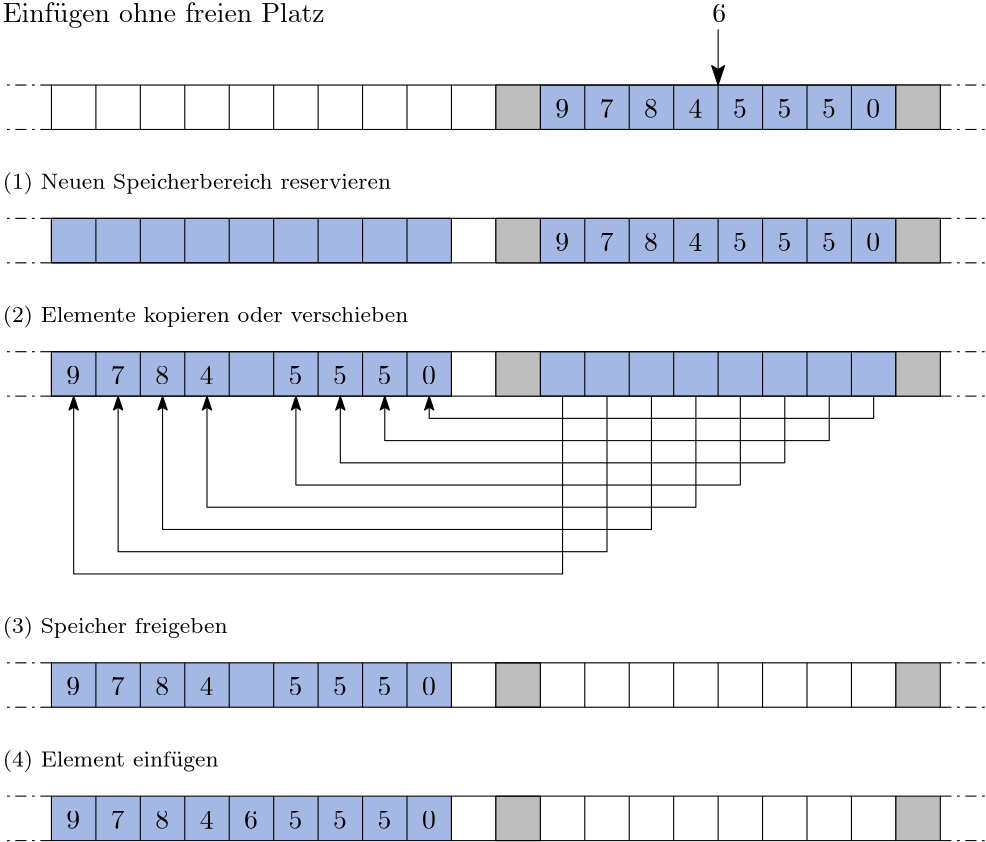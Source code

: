 <?xml version="1.0"?>
<!DOCTYPE ipe SYSTEM "ipe.dtd">
<ipe version="70218" creator="Ipe 7.2.24">
<info created="D:20220705165209" modified="D:20220705171643"/>
<ipestyle name="basic">
<symbol name="arrow/arc(spx)">
<path stroke="sym-stroke" fill="sym-stroke" pen="sym-pen">
0 0 m
-1 0.333 l
-1 -0.333 l
h
</path>
</symbol>
<symbol name="arrow/farc(spx)">
<path stroke="sym-stroke" fill="white" pen="sym-pen">
0 0 m
-1 0.333 l
-1 -0.333 l
h
</path>
</symbol>
<symbol name="arrow/ptarc(spx)">
<path stroke="sym-stroke" fill="sym-stroke" pen="sym-pen">
0 0 m
-1 0.333 l
-0.8 0 l
-1 -0.333 l
h
</path>
</symbol>
<symbol name="arrow/fptarc(spx)">
<path stroke="sym-stroke" fill="white" pen="sym-pen">
0 0 m
-1 0.333 l
-0.8 0 l
-1 -0.333 l
h
</path>
</symbol>
<symbol name="mark/circle(sx)" transformations="translations">
<path fill="sym-stroke">
0.6 0 0 0.6 0 0 e
0.4 0 0 0.4 0 0 e
</path>
</symbol>
<symbol name="mark/disk(sx)" transformations="translations">
<path fill="sym-stroke">
0.6 0 0 0.6 0 0 e
</path>
</symbol>
<symbol name="mark/fdisk(sfx)" transformations="translations">
<group>
<path fill="sym-fill">
0.5 0 0 0.5 0 0 e
</path>
<path fill="sym-stroke" fillrule="eofill">
0.6 0 0 0.6 0 0 e
0.4 0 0 0.4 0 0 e
</path>
</group>
</symbol>
<symbol name="mark/box(sx)" transformations="translations">
<path fill="sym-stroke" fillrule="eofill">
-0.6 -0.6 m
0.6 -0.6 l
0.6 0.6 l
-0.6 0.6 l
h
-0.4 -0.4 m
0.4 -0.4 l
0.4 0.4 l
-0.4 0.4 l
h
</path>
</symbol>
<symbol name="mark/square(sx)" transformations="translations">
<path fill="sym-stroke">
-0.6 -0.6 m
0.6 -0.6 l
0.6 0.6 l
-0.6 0.6 l
h
</path>
</symbol>
<symbol name="mark/fsquare(sfx)" transformations="translations">
<group>
<path fill="sym-fill">
-0.5 -0.5 m
0.5 -0.5 l
0.5 0.5 l
-0.5 0.5 l
h
</path>
<path fill="sym-stroke" fillrule="eofill">
-0.6 -0.6 m
0.6 -0.6 l
0.6 0.6 l
-0.6 0.6 l
h
-0.4 -0.4 m
0.4 -0.4 l
0.4 0.4 l
-0.4 0.4 l
h
</path>
</group>
</symbol>
<symbol name="mark/cross(sx)" transformations="translations">
<group>
<path fill="sym-stroke">
-0.43 -0.57 m
0.57 0.43 l
0.43 0.57 l
-0.57 -0.43 l
h
</path>
<path fill="sym-stroke">
-0.43 0.57 m
0.57 -0.43 l
0.43 -0.57 l
-0.57 0.43 l
h
</path>
</group>
</symbol>
<symbol name="arrow/fnormal(spx)">
<path stroke="sym-stroke" fill="white" pen="sym-pen">
0 0 m
-1 0.333 l
-1 -0.333 l
h
</path>
</symbol>
<symbol name="arrow/pointed(spx)">
<path stroke="sym-stroke" fill="sym-stroke" pen="sym-pen">
0 0 m
-1 0.333 l
-0.8 0 l
-1 -0.333 l
h
</path>
</symbol>
<symbol name="arrow/fpointed(spx)">
<path stroke="sym-stroke" fill="white" pen="sym-pen">
0 0 m
-1 0.333 l
-0.8 0 l
-1 -0.333 l
h
</path>
</symbol>
<symbol name="arrow/linear(spx)">
<path stroke="sym-stroke" pen="sym-pen">
-1 0.333 m
0 0 l
-1 -0.333 l
</path>
</symbol>
<symbol name="arrow/fdouble(spx)">
<path stroke="sym-stroke" fill="white" pen="sym-pen">
0 0 m
-1 0.333 l
-1 -0.333 l
h
-1 0 m
-2 0.333 l
-2 -0.333 l
h
</path>
</symbol>
<symbol name="arrow/double(spx)">
<path stroke="sym-stroke" fill="sym-stroke" pen="sym-pen">
0 0 m
-1 0.333 l
-1 -0.333 l
h
-1 0 m
-2 0.333 l
-2 -0.333 l
h
</path>
</symbol>
<anglesize name="22.5 deg" value="22.5"/>
<anglesize name="30 deg" value="30"/>
<anglesize name="45 deg" value="45"/>
<anglesize name="60 deg" value="60"/>
<anglesize name="90 deg" value="90"/>
<arrowsize name="large" value="10"/>
<arrowsize name="small" value="5"/>
<arrowsize name="tiny" value="3"/>
<color name="blue" value="0 0 1"/>
<color name="brown" value="0.647 0.165 0.165"/>
<color name="darkblue" value="0 0 0.545"/>
<color name="darkcyan" value="0 0.545 0.545"/>
<color name="darkgray" value="0.663"/>
<color name="darkgreen" value="0 0.392 0"/>
<color name="darkmagenta" value="0.545 0 0.545"/>
<color name="darkorange" value="1 0.549 0"/>
<color name="darkred" value="0.545 0 0"/>
<color name="gold" value="1 0.843 0"/>
<color name="gray" value="0.745"/>
<color name="green" value="0 1 0"/>
<color name="lightblue" value="0.678 0.847 0.902"/>
<color name="lightcyan" value="0.878 1 1"/>
<color name="lightgray" value="0.827"/>
<color name="lightgreen" value="0.565 0.933 0.565"/>
<color name="lightyellow" value="1 1 0.878"/>
<color name="navy" value="0 0 0.502"/>
<color name="orange" value="1 0.647 0"/>
<color name="pink" value="1 0.753 0.796"/>
<color name="purple" value="0.627 0.125 0.941"/>
<color name="red" value="1 0 0"/>
<color name="sbblue" value="0.298 0.447 0.79"/>
<color name="sbgreen" value="0.333 0.658 0.407"/>
<color name="sborange" value="0.866 0.517 0.321"/>
<color name="sbpurple" value="0.505 0.447 0.698"/>
<color name="sbred" value="0.768 0.305 0.321"/>
<color name="seagreen" value="0.18 0.545 0.341"/>
<color name="turquoise" value="0.251 0.878 0.816"/>
<color name="verydarkgray" value="0.4"/>
<color name="violet" value="0.933 0.51 0.933"/>
<color name="yellow" value="1 1 0"/>
<dashstyle name="dash dot dotted" value="[4 2 1 2 1 2] 0"/>
<dashstyle name="dash dotted" value="[4 2 1 2] 0"/>
<dashstyle name="dashed" value="[4] 0"/>
<dashstyle name="dotted" value="[1 3] 0"/>
<gridsize name="10 pts (~3.5 mm)" value="10"/>
<gridsize name="14 pts (~5 mm)" value="14"/>
<gridsize name="16 pts (~6 mm)" value="16"/>
<gridsize name="20 pts (~7 mm)" value="20"/>
<gridsize name="28 pts (~10 mm)" value="28"/>
<gridsize name="32 pts (~12 mm)" value="32"/>
<gridsize name="4 pts" value="4"/>
<gridsize name="56 pts (~20 mm)" value="56"/>
<gridsize name="8 pts (~3 mm)" value="8"/>
<opacity name="10%" value="0.1"/>
<opacity name="30%" value="0.3"/>
<opacity name="50%" value="0.5"/>
<opacity name="75%" value="0.75"/>
<pen name="fat" value="1.2"/>
<pen name="heavier" value="0.8"/>
<pen name="ultrafat" value="2"/>
<symbolsize name="large" value="5"/>
<symbolsize name="small" value="2"/>
<symbolsize name="tiny" value="1.1"/>
<textsize name="Huge" value="\Huge"/>
<textsize name="LARGE" value="\LARGE"/>
<textsize name="Large" value="\Large"/>
<textsize name="footnote" value="\footnotesize"/>
<textsize name="huge" value="\huge"/>
<textsize name="large" value="\large"/>
<textsize name="small" value="\small"/>
<textsize name="tiny" value="\tiny"/>
<textstyle name="center" begin="\begin{center}" end="\end{center}"/>
<textstyle name="item" begin="\begin{itemize}\item{}" end="\end{itemize}"/>
<textstyle name="itemize" begin="\begin{itemize}" end="\end{itemize}"/>
<tiling name="falling" angle="-60" step="4" width="1"/>
<tiling name="rising" angle="30" step="4" width="1"/>
</ipestyle>
<page>
<layer name="alpha"/>
<view layers="alpha" active="alpha"/>
<path layer="alpha" stroke="black" fill="sbblue" opacity="50%" stroke-opacity="opaque">
96 688 m
96 672 l
240 672 l
240 688 l
h
</path>
<path stroke="black" fill="sbblue" opacity="50%" stroke-opacity="opaque">
272 688 m
272 672 l
400 672 l
400 688 l
h
</path>
<path stroke="black" fill="sbblue" opacity="50%" stroke-opacity="opaque">
272 736 m
272 720 l
400 720 l
400 736 l
h
</path>
<path stroke="black" fill="sbblue" opacity="50%" stroke-opacity="opaque">
272 784 m
272 768 l
400 768 l
400 784 l
h
</path>
<path stroke="black" fill="sbblue" opacity="50%" stroke-opacity="opaque">
96 736 m
96 720 l
240 720 l
240 736 l
h
</path>
<path stroke="black">
96 784 m
96 768 l
416 768 l
416 784 l
h
</path>
<path stroke="black">
112 784 m
112 768 l
</path>
<path stroke="black">
128 784 m
128 768 l
</path>
<path matrix="1 0 0 1 32 0" stroke="black">
144 784 m
144 768 l
</path>
<path matrix="1 0 0 1 48 0" stroke="black">
144 784 m
144 768 l
</path>
<path matrix="1 0 0 1 64 0" stroke="black">
144 784 m
144 768 l
</path>
<path matrix="1 0 0 1 80 0" stroke="black">
144 784 m
144 768 l
</path>
<path matrix="1 0 0 1 96 0" stroke="black">
144 784 m
144 768 l
</path>
<path matrix="1 0 0 1 112 0" stroke="black">
144 784 m
144 768 l
</path>
<path matrix="1 0 0 1 128 0" stroke="black">
144 784 m
144 768 l
</path>
<path matrix="1 0 0 1 144 0" stroke="black">
144 784 m
144 768 l
</path>
<path matrix="1 0 0 1 192 0" stroke="black">
144 784 m
144 768 l
</path>
<path matrix="1 0 0 1 208 0" stroke="black">
144 784 m
144 768 l
</path>
<path matrix="1 0 0 1 224 0" stroke="black">
144 784 m
144 768 l
</path>
<path matrix="1 0 0 1 240 0" stroke="black">
144 784 m
144 768 l
</path>
<path matrix="1 0 0 1 256 0" stroke="black">
144 784 m
144 768 l
</path>
<text matrix="1 0 0 1 109.355 -3.76787" transformations="translations" pos="168 776" stroke="black" type="label" width="4.981" height="6.42" depth="0" valign="baseline">9</text>
<text matrix="1 0 0 1 125.355 -3.76787" transformations="translations" pos="168 776" stroke="black" type="label" width="4.981" height="6.42" depth="0" valign="baseline">7</text>
<text matrix="1 0 0 1 141.355 -3.76787" transformations="translations" pos="168 776" stroke="black" type="label" width="4.981" height="6.42" depth="0" valign="baseline">8</text>
<text matrix="1 0 0 1 157.355 -3.76787" transformations="translations" pos="168 776" stroke="black" type="label" width="4.981" height="6.42" depth="0" valign="baseline">4</text>
<text matrix="1 0 0 1 173.355 -3.76787" transformations="translations" pos="168 776" stroke="black" type="label" width="4.981" height="6.42" depth="0" valign="baseline">5</text>
<text matrix="1 0 0 1 189.355 -3.76787" transformations="translations" pos="168 776" stroke="black" type="label" width="4.981" height="6.42" depth="0" valign="baseline">5</text>
<text matrix="1 0 0 1 205.355 -3.76787" transformations="translations" pos="168 776" stroke="black" type="label" width="4.981" height="6.42" depth="0" valign="baseline">5</text>
<text matrix="1 0 0 1 221.355 -3.76787" transformations="translations" pos="168 776" stroke="black" type="label" width="4.981" height="6.42" depth="0" valign="baseline">0</text>
<path stroke="black" dash="dash dotted">
96 784 m
80 784 l
</path>
<path stroke="black" dash="dash dotted">
96 768 m
80 768 l
</path>
<path stroke="black" dash="dash dotted">
416 784 m
432 784 l
</path>
<path stroke="black" dash="dash dotted">
416 768 m
432 768 l
</path>
<text matrix="1 0 0 1 109.849 -1.38682" transformations="translations" pos="224 808" stroke="black" type="label" width="4.981" height="6.42" depth="0" valign="baseline">6</text>
<path matrix="1 0 0 1 112 0" stroke="black" fill="gray" arrow="ptarc/normal">
224 804 m
224 784 l
</path>
<text matrix="1 0 0 1 -81.5202 -1.31414" transformations="translations" pos="160 808" stroke="black" type="label" width="115.982" height="6.926" depth="1.93" valign="baseline">Einfügen ohne freien Platz</text>
<text matrix="1 0 0 1 -81.5202 -61.3141" transformations="translations" pos="160 808" stroke="black" type="label" width="139.801" height="5.98" depth="1.99" valign="baseline" size="8">(1) Neuen Speicherbereich reservieren</text>
<text matrix="1 0 0 1 -81.5202 -109.314" transformations="translations" pos="160 808" stroke="black" type="label" width="146.025" height="5.98" depth="1.99" valign="baseline" size="8">(2) Elemente kopieren oder verschieben</text>
<path matrix="1 0 0 1 96 0" stroke="black" fill="gray">
304 784 m
304 768 l
320 768 l
320 784 l
h
</path>
<path matrix="1 0 0 1 -48 0" stroke="black" fill="gray">
304 784 m
304 768 l
320 768 l
320 784 l
h
</path>
<path stroke="black">
160 784 m
160 768 l
</path>
<path stroke="black">
144 784 m
144 768 l
</path>
<path matrix="1 0 0 1 0 -48" stroke="black">
96 784 m
96 768 l
416 768 l
416 784 l
h
</path>
<path matrix="1 0 0 1 0 -48" stroke="black">
112 784 m
112 768 l
</path>
<path matrix="1 0 0 1 0 -48" stroke="black">
128 784 m
128 768 l
</path>
<path matrix="1 0 0 1 32 -48" stroke="black">
144 784 m
144 768 l
</path>
<path matrix="1 0 0 1 48 -48" stroke="black">
144 784 m
144 768 l
</path>
<path matrix="1 0 0 1 64 -48" stroke="black">
144 784 m
144 768 l
</path>
<path matrix="1 0 0 1 80 -48" stroke="black">
144 784 m
144 768 l
</path>
<path matrix="1 0 0 1 96 -48" stroke="black">
144 784 m
144 768 l
</path>
<path matrix="1 0 0 1 112 -48" stroke="black">
144 784 m
144 768 l
</path>
<path matrix="1 0 0 1 128 -48" stroke="black">
144 784 m
144 768 l
</path>
<path matrix="1 0 0 1 144 -48" stroke="black">
144 784 m
144 768 l
</path>
<path matrix="1 0 0 1 192 -48" stroke="black">
144 784 m
144 768 l
</path>
<path matrix="1 0 0 1 208 -48" stroke="black">
144 784 m
144 768 l
</path>
<path matrix="1 0 0 1 224 -48" stroke="black">
144 784 m
144 768 l
</path>
<path matrix="1 0 0 1 240 -48" stroke="black">
144 784 m
144 768 l
</path>
<path matrix="1 0 0 1 256 -48" stroke="black">
144 784 m
144 768 l
</path>
<text matrix="1 0 0 1 109.355 -51.7679" transformations="translations" pos="168 776" stroke="black" type="label" width="4.981" height="6.42" depth="0" valign="baseline">9</text>
<text matrix="1 0 0 1 125.355 -51.7679" transformations="translations" pos="168 776" stroke="black" type="label" width="4.981" height="6.42" depth="0" valign="baseline">7</text>
<text matrix="1 0 0 1 141.355 -51.7679" transformations="translations" pos="168 776" stroke="black" type="label" width="4.981" height="6.42" depth="0" valign="baseline">8</text>
<text matrix="1 0 0 1 157.355 -51.7679" transformations="translations" pos="168 776" stroke="black" type="label" width="4.981" height="6.42" depth="0" valign="baseline">4</text>
<text matrix="1 0 0 1 173.355 -51.7679" transformations="translations" pos="168 776" stroke="black" type="label" width="4.981" height="6.42" depth="0" valign="baseline">5</text>
<text matrix="1 0 0 1 189.355 -51.7679" transformations="translations" pos="168 776" stroke="black" type="label" width="4.981" height="6.42" depth="0" valign="baseline">5</text>
<text matrix="1 0 0 1 205.355 -51.7679" transformations="translations" pos="168 776" stroke="black" type="label" width="4.981" height="6.42" depth="0" valign="baseline">5</text>
<text matrix="1 0 0 1 221.355 -51.7679" transformations="translations" pos="168 776" stroke="black" type="label" width="4.981" height="6.42" depth="0" valign="baseline">0</text>
<path matrix="1 0 0 1 0 -48" stroke="black" dash="dash dotted">
96 784 m
80 784 l
</path>
<path matrix="1 0 0 1 0 -48" stroke="black" dash="dash dotted">
96 768 m
80 768 l
</path>
<path matrix="1 0 0 1 0 -48" stroke="black" dash="dash dotted">
416 784 m
432 784 l
</path>
<path matrix="1 0 0 1 0 -48" stroke="black" dash="dash dotted">
416 768 m
432 768 l
</path>
<path matrix="1 0 0 1 96 -48" stroke="black" fill="gray">
304 784 m
304 768 l
320 768 l
320 784 l
h
</path>
<path matrix="1 0 0 1 -48 -48" stroke="black" fill="gray">
304 784 m
304 768 l
320 768 l
320 784 l
h
</path>
<path matrix="1 0 0 1 0 -48" stroke="black">
160 784 m
160 768 l
</path>
<path matrix="1 0 0 1 0 -48" stroke="black">
144 784 m
144 768 l
</path>
<path matrix="1 0 0 1 0 -96" stroke="black">
96 784 m
96 768 l
416 768 l
416 784 l
h
</path>
<path matrix="1 0 0 1 0 -96" stroke="black">
112 784 m
112 768 l
</path>
<path matrix="1 0 0 1 0 -96" stroke="black">
128 784 m
128 768 l
</path>
<path matrix="1 0 0 1 32 -96" stroke="black">
144 784 m
144 768 l
</path>
<path matrix="1 0 0 1 48 -96" stroke="black">
144 784 m
144 768 l
</path>
<path matrix="1 0 0 1 64 -96" stroke="black">
144 784 m
144 768 l
</path>
<path matrix="1 0 0 1 80 -96" stroke="black">
144 784 m
144 768 l
</path>
<path matrix="1 0 0 1 96 -96" stroke="black">
144 784 m
144 768 l
</path>
<path matrix="1 0 0 1 112 -96" stroke="black">
144 784 m
144 768 l
</path>
<path matrix="1 0 0 1 128 -96" stroke="black">
144 784 m
144 768 l
</path>
<path matrix="1 0 0 1 144 -96" stroke="black">
144 784 m
144 768 l
</path>
<path matrix="1 0 0 1 192 -96" stroke="black">
144 784 m
144 768 l
</path>
<path matrix="1 0 0 1 208 -96" stroke="black">
144 784 m
144 768 l
</path>
<path matrix="1 0 0 1 224 -96" stroke="black">
144 784 m
144 768 l
</path>
<path matrix="1 0 0 1 240 -96" stroke="black">
144 784 m
144 768 l
</path>
<path matrix="1 0 0 1 256 -96" stroke="black">
144 784 m
144 768 l
</path>
<text matrix="1 0 0 1 -66.645 -99.7679" transformations="translations" pos="168 776" stroke="black" type="label" width="4.981" height="6.42" depth="0" valign="baseline">9</text>
<text matrix="1 0 0 1 -50.645 -99.7679" transformations="translations" pos="168 776" stroke="black" type="label" width="4.981" height="6.42" depth="0" valign="baseline">7</text>
<text matrix="1 0 0 1 -34.645 -99.7679" transformations="translations" pos="168 776" stroke="black" type="label" width="4.981" height="6.42" depth="0" valign="baseline">8</text>
<text matrix="1 0 0 1 -18.645 -99.7679" transformations="translations" pos="168 776" stroke="black" type="label" width="4.981" height="6.42" depth="0" valign="baseline">4</text>
<text matrix="1 0 0 1 13.355 -99.7679" transformations="translations" pos="168 776" stroke="black" type="label" width="4.981" height="6.42" depth="0" valign="baseline">5</text>
<text matrix="1 0 0 1 29.355 -99.7679" transformations="translations" pos="168 776" stroke="black" type="label" width="4.981" height="6.42" depth="0" valign="baseline">5</text>
<text matrix="1 0 0 1 45.355 -99.7679" transformations="translations" pos="168 776" stroke="black" type="label" width="4.981" height="6.42" depth="0" valign="baseline">5</text>
<text matrix="1 0 0 1 61.355 -99.7679" transformations="translations" pos="168 776" stroke="black" type="label" width="4.981" height="6.42" depth="0" valign="baseline">0</text>
<path matrix="1 0 0 1 0 -96" stroke="black" dash="dash dotted">
96 784 m
80 784 l
</path>
<path matrix="1 0 0 1 0 -96" stroke="black" dash="dash dotted">
96 768 m
80 768 l
</path>
<path matrix="1 0 0 1 0 -96" stroke="black" dash="dash dotted">
416 784 m
432 784 l
</path>
<path matrix="1 0 0 1 0 -96" stroke="black" dash="dash dotted">
416 768 m
432 768 l
</path>
<path matrix="1 0 0 1 96 -96" stroke="black" fill="gray">
304 784 m
304 768 l
320 768 l
320 784 l
h
</path>
<path matrix="1 0 0 1 -48 -96" stroke="black" fill="gray">
304 784 m
304 768 l
320 768 l
320 784 l
h
</path>
<path matrix="1 0 0 1 0 -96" stroke="black">
160 784 m
160 768 l
</path>
<path matrix="1 0 0 1 0 -96" stroke="black">
144 784 m
144 768 l
</path>
<path matrix="1 0 0 1 160 -48" stroke="black">
144 784 m
144 768 l
</path>
<path matrix="1 0 0 1 176 0" stroke="black">
144 784 m
144 768 l
</path>
<path matrix="1 0 0 1 160 0" stroke="black">
144 784 m
144 768 l
</path>
<path matrix="1 0 0 1 176 -96" stroke="black">
144 784 m
144 768 l
</path>
<path matrix="1 0 0 1 160 -96" stroke="black">
144 784 m
144 768 l
</path>
<path matrix="1 0 0 1 176 -48" stroke="black">
144 784 m
144 768 l
</path>
<path stroke="black" arrow="ptarc/small">
392 672 m
392 664 l
232 664 l
232 672 l
</path>
<path stroke="black" arrow="ptarc/small">
376 672 m
376 656 l
216 656 l
216 672 l
</path>
<path stroke="black" arrow="ptarc/small">
360 672 m
360 648 l
200 648 l
200 672 l
</path>
<path stroke="black" arrow="ptarc/small">
344 672 m
344 640 l
184 640 l
184 672 l
</path>
<path stroke="black" arrow="ptarc/small">
328 672 m
328 632 l
152 632 l
152 672 l
</path>
<path stroke="black" arrow="ptarc/small">
312 672 m
312 624 l
136 624 l
136 672 l
</path>
<path stroke="black" arrow="ptarc/small">
296 672 m
296 616 l
120 616 l
120 672 l
</path>
<path stroke="black" arrow="ptarc/small">
280 672 m
280 608 l
104 608 l
104 672 l
</path>
<text matrix="1 0 0 1 -81.5202 -221.314" transformations="translations" pos="160 808" stroke="black" type="label" width="80.934" height="5.98" depth="1.99" valign="baseline" size="8">(3) Speicher freigeben</text>
<path matrix="1 0 0 1 0 -112" stroke="black" fill="sbblue" opacity="50%" stroke-opacity="opaque">
96 688 m
96 672 l
240 672 l
240 688 l
h
</path>
<path matrix="1 0 0 1 0 -208" stroke="black">
112 784 m
112 768 l
</path>
<path matrix="1 0 0 1 0 -208" stroke="black">
128 784 m
128 768 l
</path>
<path matrix="1 0 0 1 32 -208" stroke="black">
144 784 m
144 768 l
</path>
<path matrix="1 0 0 1 48 -208" stroke="black">
144 784 m
144 768 l
</path>
<path matrix="1 0 0 1 64 -208" stroke="black">
144 784 m
144 768 l
</path>
<path matrix="1 0 0 1 80 -208" stroke="black">
144 784 m
144 768 l
</path>
<path matrix="1 0 0 1 96 -208" stroke="black">
144 784 m
144 768 l
</path>
<path matrix="1 0 0 1 112 -208" stroke="black">
144 784 m
144 768 l
</path>
<path matrix="1 0 0 1 128 -208" stroke="black">
144 784 m
144 768 l
</path>
<path matrix="1 0 0 1 144 -208" stroke="black">
144 784 m
144 768 l
</path>
<path matrix="1 0 0 1 192 -208" stroke="black">
144 784 m
144 768 l
</path>
<path matrix="1 0 0 1 240 -208" stroke="black">
144 784 m
144 768 l
</path>
<path matrix="1 0 0 1 256 -208" stroke="black">
144 784 m
144 768 l
</path>
<text matrix="1 0 0 1 -66.645 -211.768" transformations="translations" pos="168 776" stroke="black" type="label" width="4.981" height="6.42" depth="0" valign="baseline">9</text>
<text matrix="1 0 0 1 -50.645 -211.768" transformations="translations" pos="168 776" stroke="black" type="label" width="4.981" height="6.42" depth="0" valign="baseline">7</text>
<text matrix="1 0 0 1 -34.645 -211.768" transformations="translations" pos="168 776" stroke="black" type="label" width="4.981" height="6.42" depth="0" valign="baseline">8</text>
<text matrix="1 0 0 1 -18.645 -211.768" transformations="translations" pos="168 776" stroke="black" type="label" width="4.981" height="6.42" depth="0" valign="baseline">4</text>
<text matrix="1 0 0 1 13.355 -211.768" transformations="translations" pos="168 776" stroke="black" type="label" width="4.981" height="6.42" depth="0" valign="baseline">5</text>
<text matrix="1 0 0 1 29.355 -211.768" transformations="translations" pos="168 776" stroke="black" type="label" width="4.981" height="6.42" depth="0" valign="baseline">5</text>
<text matrix="1 0 0 1 45.355 -211.768" transformations="translations" pos="168 776" stroke="black" type="label" width="4.981" height="6.42" depth="0" valign="baseline">5</text>
<text matrix="1 0 0 1 61.355 -211.768" transformations="translations" pos="168 776" stroke="black" type="label" width="4.981" height="6.42" depth="0" valign="baseline">0</text>
<path matrix="1 0 0 1 0 -208" stroke="black" dash="dash dotted">
96 784 m
80 784 l
</path>
<path matrix="1 0 0 1 0 -208" stroke="black" dash="dash dotted">
96 768 m
80 768 l
</path>
<path matrix="1 0 0 1 0 -208" stroke="black" dash="dash dotted">
416 784 m
432 784 l
</path>
<path matrix="1 0 0 1 0 -208" stroke="black" dash="dash dotted">
416 768 m
432 768 l
</path>
<path matrix="1 0 0 1 96 -208" stroke="black" fill="gray">
304 784 m
304 768 l
320 768 l
320 784 l
h
</path>
<path matrix="1 0 0 1 -48 -208" stroke="black" fill="gray">
304 784 m
304 768 l
320 768 l
320 784 l
h
</path>
<path matrix="1 0 0 1 0 -208" stroke="black">
160 784 m
160 768 l
</path>
<path matrix="1 0 0 1 0 -208" stroke="black">
144 784 m
144 768 l
</path>
<path matrix="1 0 0 1 176 -208" stroke="black">
144 784 m
144 768 l
</path>
<path matrix="1 0 0 1 160 -208" stroke="black">
144 784 m
144 768 l
</path>
<path matrix="1 0 0 1 208 -208" stroke="black">
144 784 m
144 768 l
</path>
<path matrix="1 0 0 1 224 -208" stroke="black">
144 784 m
144 768 l
</path>
<path matrix="1 0 0 1 -16 0" stroke="black" fill="sbblue">
416 576 m
256 576 l
</path>
<path matrix="1 0 0 1 -16 0" stroke="black" fill="sbblue">
256 560 m
416 560 l
</path>
<text matrix="1 0 0 1 -81.5202 -269.314" transformations="translations" pos="160 808" stroke="black" type="label" width="77.74" height="5.98" depth="1.99" valign="baseline" size="8">(4) Element einfügen</text>
<path matrix="1 0 0 1 0 -160" stroke="black" fill="sbblue" opacity="50%" stroke-opacity="opaque">
96 688 m
96 672 l
240 672 l
240 688 l
h
</path>
<path matrix="1 0 0 1 0 -256" stroke="black">
112 784 m
112 768 l
</path>
<path matrix="1 0 0 1 0 -256" stroke="black">
128 784 m
128 768 l
</path>
<path matrix="1 0 0 1 32 -256" stroke="black">
144 784 m
144 768 l
</path>
<path matrix="1 0 0 1 48 -256" stroke="black">
144 784 m
144 768 l
</path>
<path matrix="1 0 0 1 64 -256" stroke="black">
144 784 m
144 768 l
</path>
<path matrix="1 0 0 1 80 -256" stroke="black">
144 784 m
144 768 l
</path>
<path matrix="1 0 0 1 96 -256" stroke="black">
144 784 m
144 768 l
</path>
<path matrix="1 0 0 1 112 -256" stroke="black">
144 784 m
144 768 l
</path>
<path matrix="1 0 0 1 128 -256" stroke="black">
144 784 m
144 768 l
</path>
<path matrix="1 0 0 1 144 -256" stroke="black">
144 784 m
144 768 l
</path>
<path matrix="1 0 0 1 192 -256" stroke="black">
144 784 m
144 768 l
</path>
<path matrix="1 0 0 1 240 -256" stroke="black">
144 784 m
144 768 l
</path>
<path matrix="1 0 0 1 256 -256" stroke="black">
144 784 m
144 768 l
</path>
<text matrix="1 0 0 1 -66.645 -259.768" transformations="translations" pos="168 776" stroke="black" type="label" width="4.981" height="6.42" depth="0" valign="baseline">9</text>
<text matrix="1 0 0 1 -50.645 -259.768" transformations="translations" pos="168 776" stroke="black" type="label" width="4.981" height="6.42" depth="0" valign="baseline">7</text>
<text matrix="1 0 0 1 -34.645 -259.768" transformations="translations" pos="168 776" stroke="black" type="label" width="4.981" height="6.42" depth="0" valign="baseline">8</text>
<text matrix="1 0 0 1 -18.645 -259.768" transformations="translations" pos="168 776" stroke="black" type="label" width="4.981" height="6.42" depth="0" valign="baseline">4</text>
<text matrix="1 0 0 1 13.355 -259.768" transformations="translations" pos="168 776" stroke="black" type="label" width="4.981" height="6.42" depth="0" valign="baseline">5</text>
<text matrix="1 0 0 1 29.355 -259.768" transformations="translations" pos="168 776" stroke="black" type="label" width="4.981" height="6.42" depth="0" valign="baseline">5</text>
<text matrix="1 0 0 1 45.355 -259.768" transformations="translations" pos="168 776" stroke="black" type="label" width="4.981" height="6.42" depth="0" valign="baseline">5</text>
<text matrix="1 0 0 1 61.355 -259.768" transformations="translations" pos="168 776" stroke="black" type="label" width="4.981" height="6.42" depth="0" valign="baseline">0</text>
<path matrix="1 0 0 1 0 -256" stroke="black" dash="dash dotted">
96 784 m
80 784 l
</path>
<path matrix="1 0 0 1 0 -256" stroke="black" dash="dash dotted">
96 768 m
80 768 l
</path>
<path matrix="1 0 0 1 0 -256" stroke="black" dash="dash dotted">
416 784 m
432 784 l
</path>
<path matrix="1 0 0 1 0 -256" stroke="black" dash="dash dotted">
416 768 m
432 768 l
</path>
<path matrix="1 0 0 1 96 -256" stroke="black" fill="gray">
304 784 m
304 768 l
320 768 l
320 784 l
h
</path>
<path matrix="1 0 0 1 -48 -256" stroke="black" fill="gray">
304 784 m
304 768 l
320 768 l
320 784 l
h
</path>
<path matrix="1 0 0 1 0 -256" stroke="black">
160 784 m
160 768 l
</path>
<path matrix="1 0 0 1 0 -256" stroke="black">
144 784 m
144 768 l
</path>
<path matrix="1 0 0 1 176 -256" stroke="black">
144 784 m
144 768 l
</path>
<path matrix="1 0 0 1 160 -256" stroke="black">
144 784 m
144 768 l
</path>
<path matrix="1 0 0 1 208 -256" stroke="black">
144 784 m
144 768 l
</path>
<path matrix="1 0 0 1 224 -256" stroke="black">
144 784 m
144 768 l
</path>
<path matrix="1 0 0 1 -16 -48" stroke="black" fill="sbblue">
416 576 m
256 576 l
</path>
<path matrix="1 0 0 1 -16 -48" stroke="black" fill="sbblue">
256 560 m
416 560 l
</path>
<text matrix="1 0 0 1 -2.645 -259.768" transformations="translations" pos="168 776" stroke="black" type="label" width="4.981" height="6.42" depth="0" valign="baseline">6</text>
</page>
</ipe>
